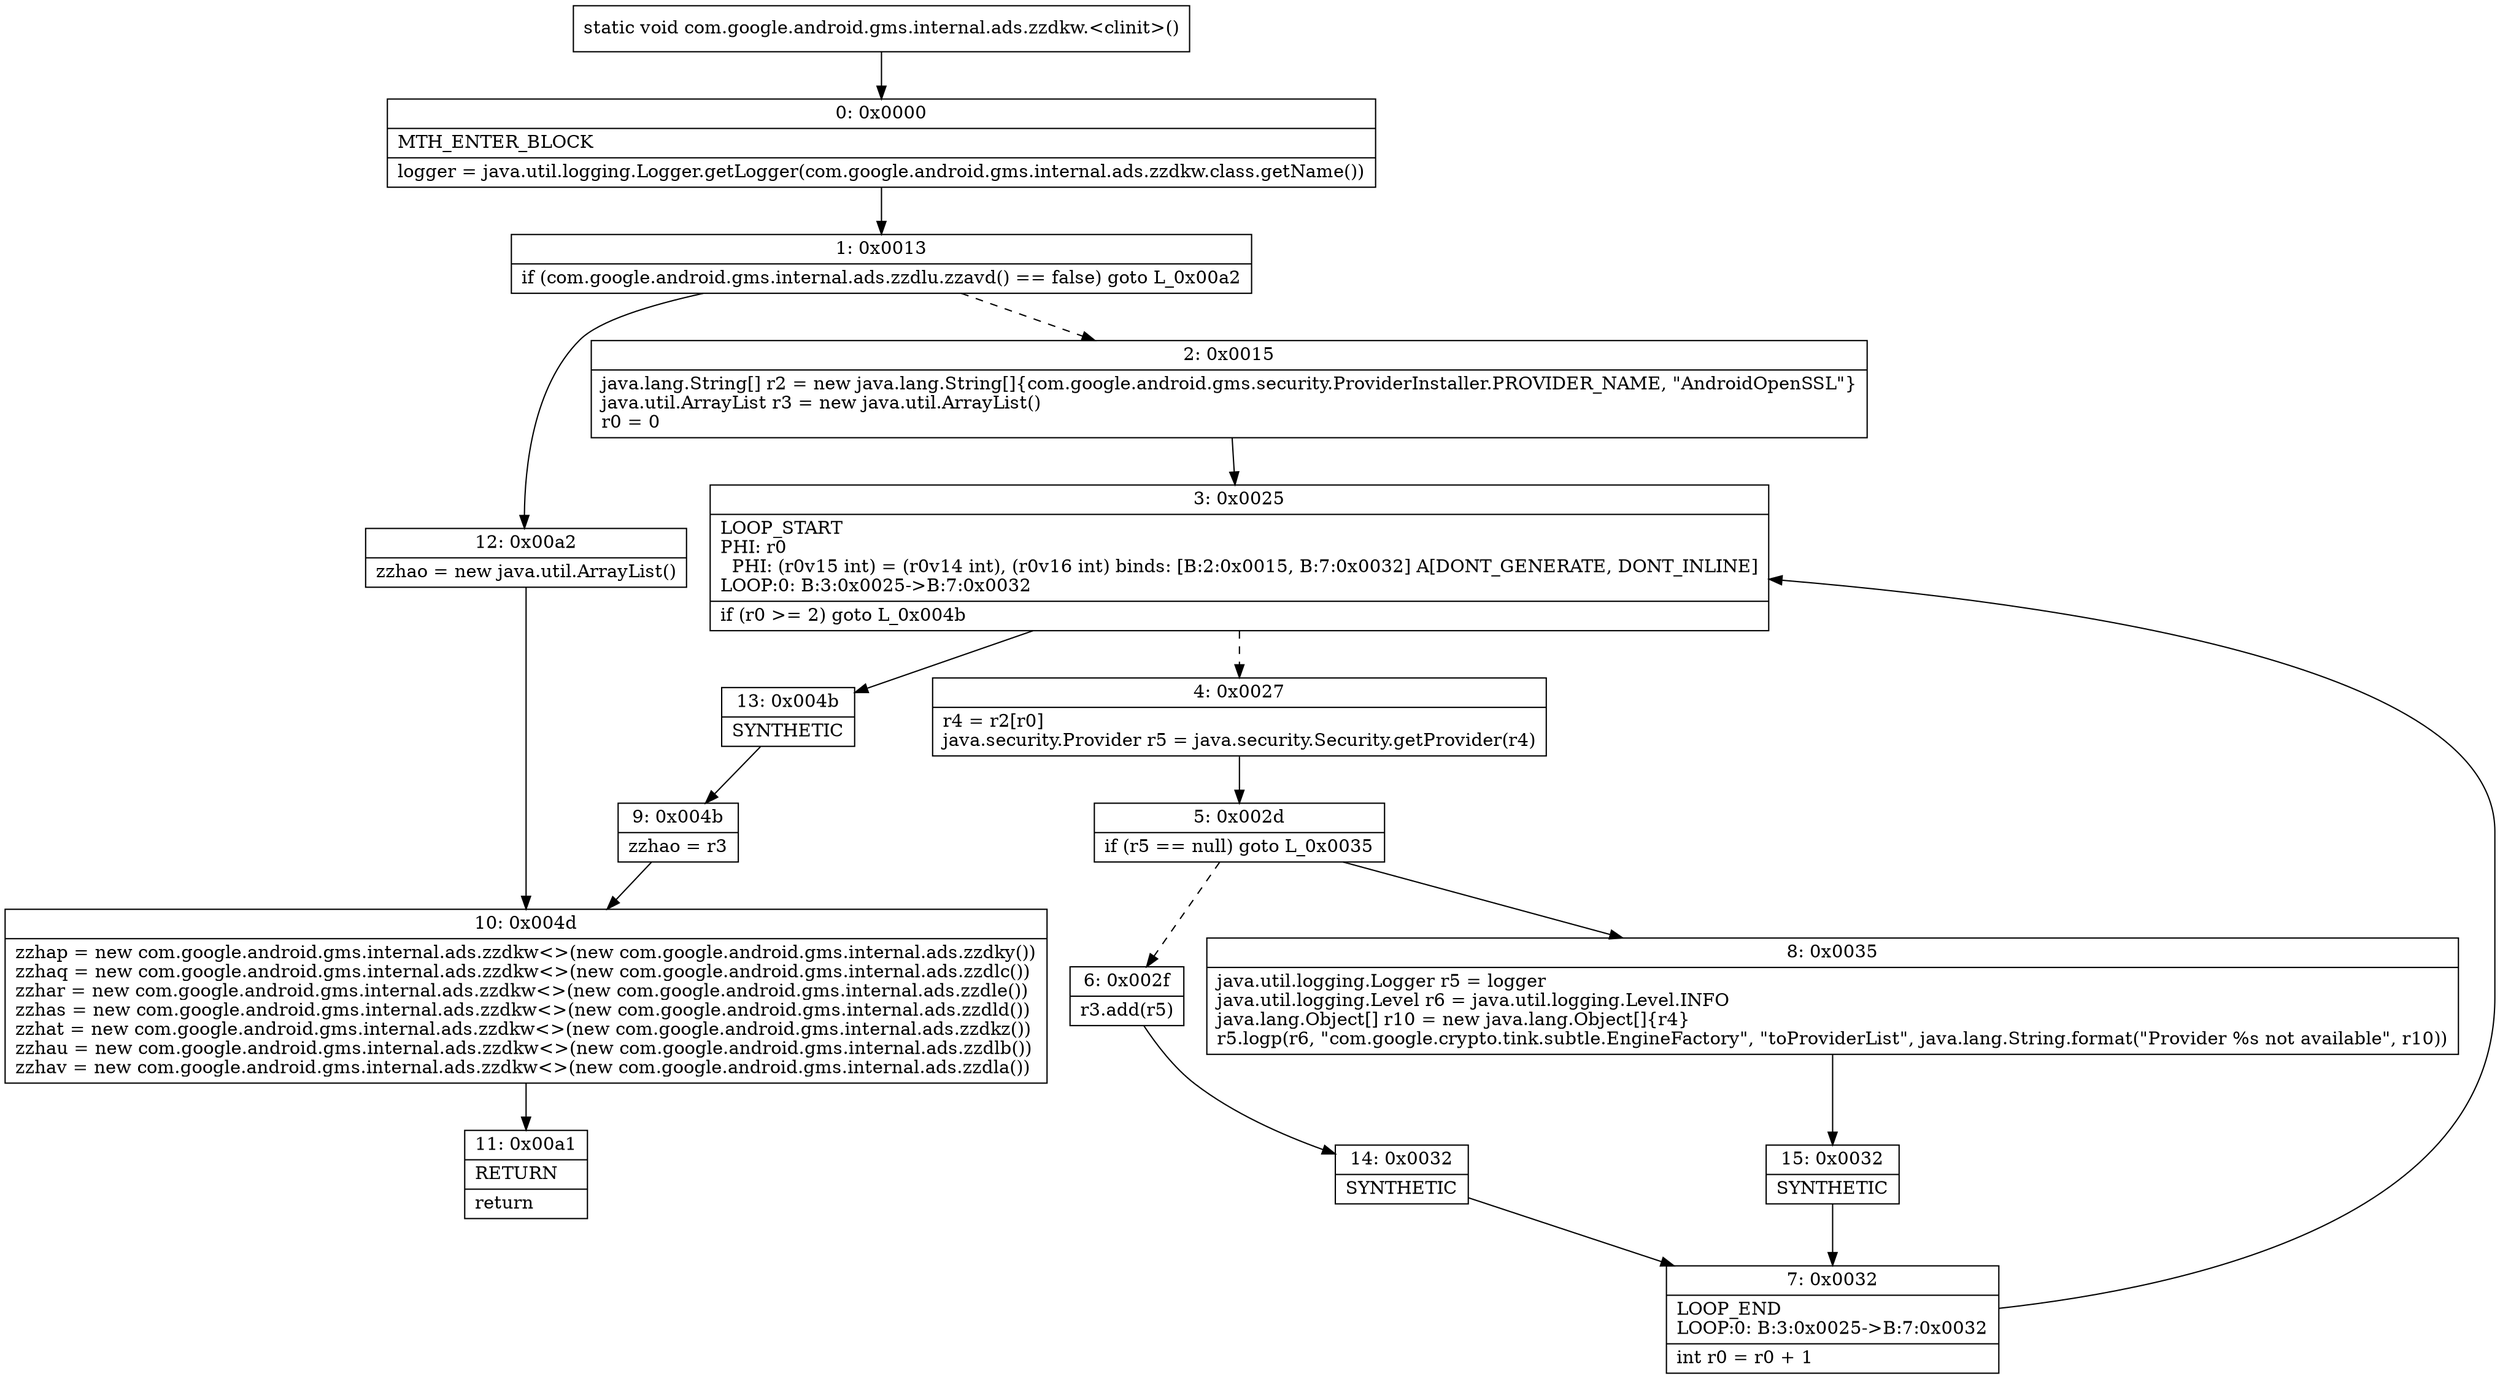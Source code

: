 digraph "CFG forcom.google.android.gms.internal.ads.zzdkw.\<clinit\>()V" {
Node_0 [shape=record,label="{0\:\ 0x0000|MTH_ENTER_BLOCK\l|logger = java.util.logging.Logger.getLogger(com.google.android.gms.internal.ads.zzdkw.class.getName())\l}"];
Node_1 [shape=record,label="{1\:\ 0x0013|if (com.google.android.gms.internal.ads.zzdlu.zzavd() == false) goto L_0x00a2\l}"];
Node_2 [shape=record,label="{2\:\ 0x0015|java.lang.String[] r2 = new java.lang.String[]\{com.google.android.gms.security.ProviderInstaller.PROVIDER_NAME, \"AndroidOpenSSL\"\}\ljava.util.ArrayList r3 = new java.util.ArrayList()\lr0 = 0\l}"];
Node_3 [shape=record,label="{3\:\ 0x0025|LOOP_START\lPHI: r0 \l  PHI: (r0v15 int) = (r0v14 int), (r0v16 int) binds: [B:2:0x0015, B:7:0x0032] A[DONT_GENERATE, DONT_INLINE]\lLOOP:0: B:3:0x0025\-\>B:7:0x0032\l|if (r0 \>= 2) goto L_0x004b\l}"];
Node_4 [shape=record,label="{4\:\ 0x0027|r4 = r2[r0]\ljava.security.Provider r5 = java.security.Security.getProvider(r4)\l}"];
Node_5 [shape=record,label="{5\:\ 0x002d|if (r5 == null) goto L_0x0035\l}"];
Node_6 [shape=record,label="{6\:\ 0x002f|r3.add(r5)\l}"];
Node_7 [shape=record,label="{7\:\ 0x0032|LOOP_END\lLOOP:0: B:3:0x0025\-\>B:7:0x0032\l|int r0 = r0 + 1\l}"];
Node_8 [shape=record,label="{8\:\ 0x0035|java.util.logging.Logger r5 = logger\ljava.util.logging.Level r6 = java.util.logging.Level.INFO\ljava.lang.Object[] r10 = new java.lang.Object[]\{r4\}\lr5.logp(r6, \"com.google.crypto.tink.subtle.EngineFactory\", \"toProviderList\", java.lang.String.format(\"Provider %s not available\", r10))\l}"];
Node_9 [shape=record,label="{9\:\ 0x004b|zzhao = r3\l}"];
Node_10 [shape=record,label="{10\:\ 0x004d|zzhap = new com.google.android.gms.internal.ads.zzdkw\<\>(new com.google.android.gms.internal.ads.zzdky())\lzzhaq = new com.google.android.gms.internal.ads.zzdkw\<\>(new com.google.android.gms.internal.ads.zzdlc())\lzzhar = new com.google.android.gms.internal.ads.zzdkw\<\>(new com.google.android.gms.internal.ads.zzdle())\lzzhas = new com.google.android.gms.internal.ads.zzdkw\<\>(new com.google.android.gms.internal.ads.zzdld())\lzzhat = new com.google.android.gms.internal.ads.zzdkw\<\>(new com.google.android.gms.internal.ads.zzdkz())\lzzhau = new com.google.android.gms.internal.ads.zzdkw\<\>(new com.google.android.gms.internal.ads.zzdlb())\lzzhav = new com.google.android.gms.internal.ads.zzdkw\<\>(new com.google.android.gms.internal.ads.zzdla())\l}"];
Node_11 [shape=record,label="{11\:\ 0x00a1|RETURN\l|return\l}"];
Node_12 [shape=record,label="{12\:\ 0x00a2|zzhao = new java.util.ArrayList()\l}"];
Node_13 [shape=record,label="{13\:\ 0x004b|SYNTHETIC\l}"];
Node_14 [shape=record,label="{14\:\ 0x0032|SYNTHETIC\l}"];
Node_15 [shape=record,label="{15\:\ 0x0032|SYNTHETIC\l}"];
MethodNode[shape=record,label="{static void com.google.android.gms.internal.ads.zzdkw.\<clinit\>() }"];
MethodNode -> Node_0;
Node_0 -> Node_1;
Node_1 -> Node_2[style=dashed];
Node_1 -> Node_12;
Node_2 -> Node_3;
Node_3 -> Node_4[style=dashed];
Node_3 -> Node_13;
Node_4 -> Node_5;
Node_5 -> Node_6[style=dashed];
Node_5 -> Node_8;
Node_6 -> Node_14;
Node_7 -> Node_3;
Node_8 -> Node_15;
Node_9 -> Node_10;
Node_10 -> Node_11;
Node_12 -> Node_10;
Node_13 -> Node_9;
Node_14 -> Node_7;
Node_15 -> Node_7;
}

